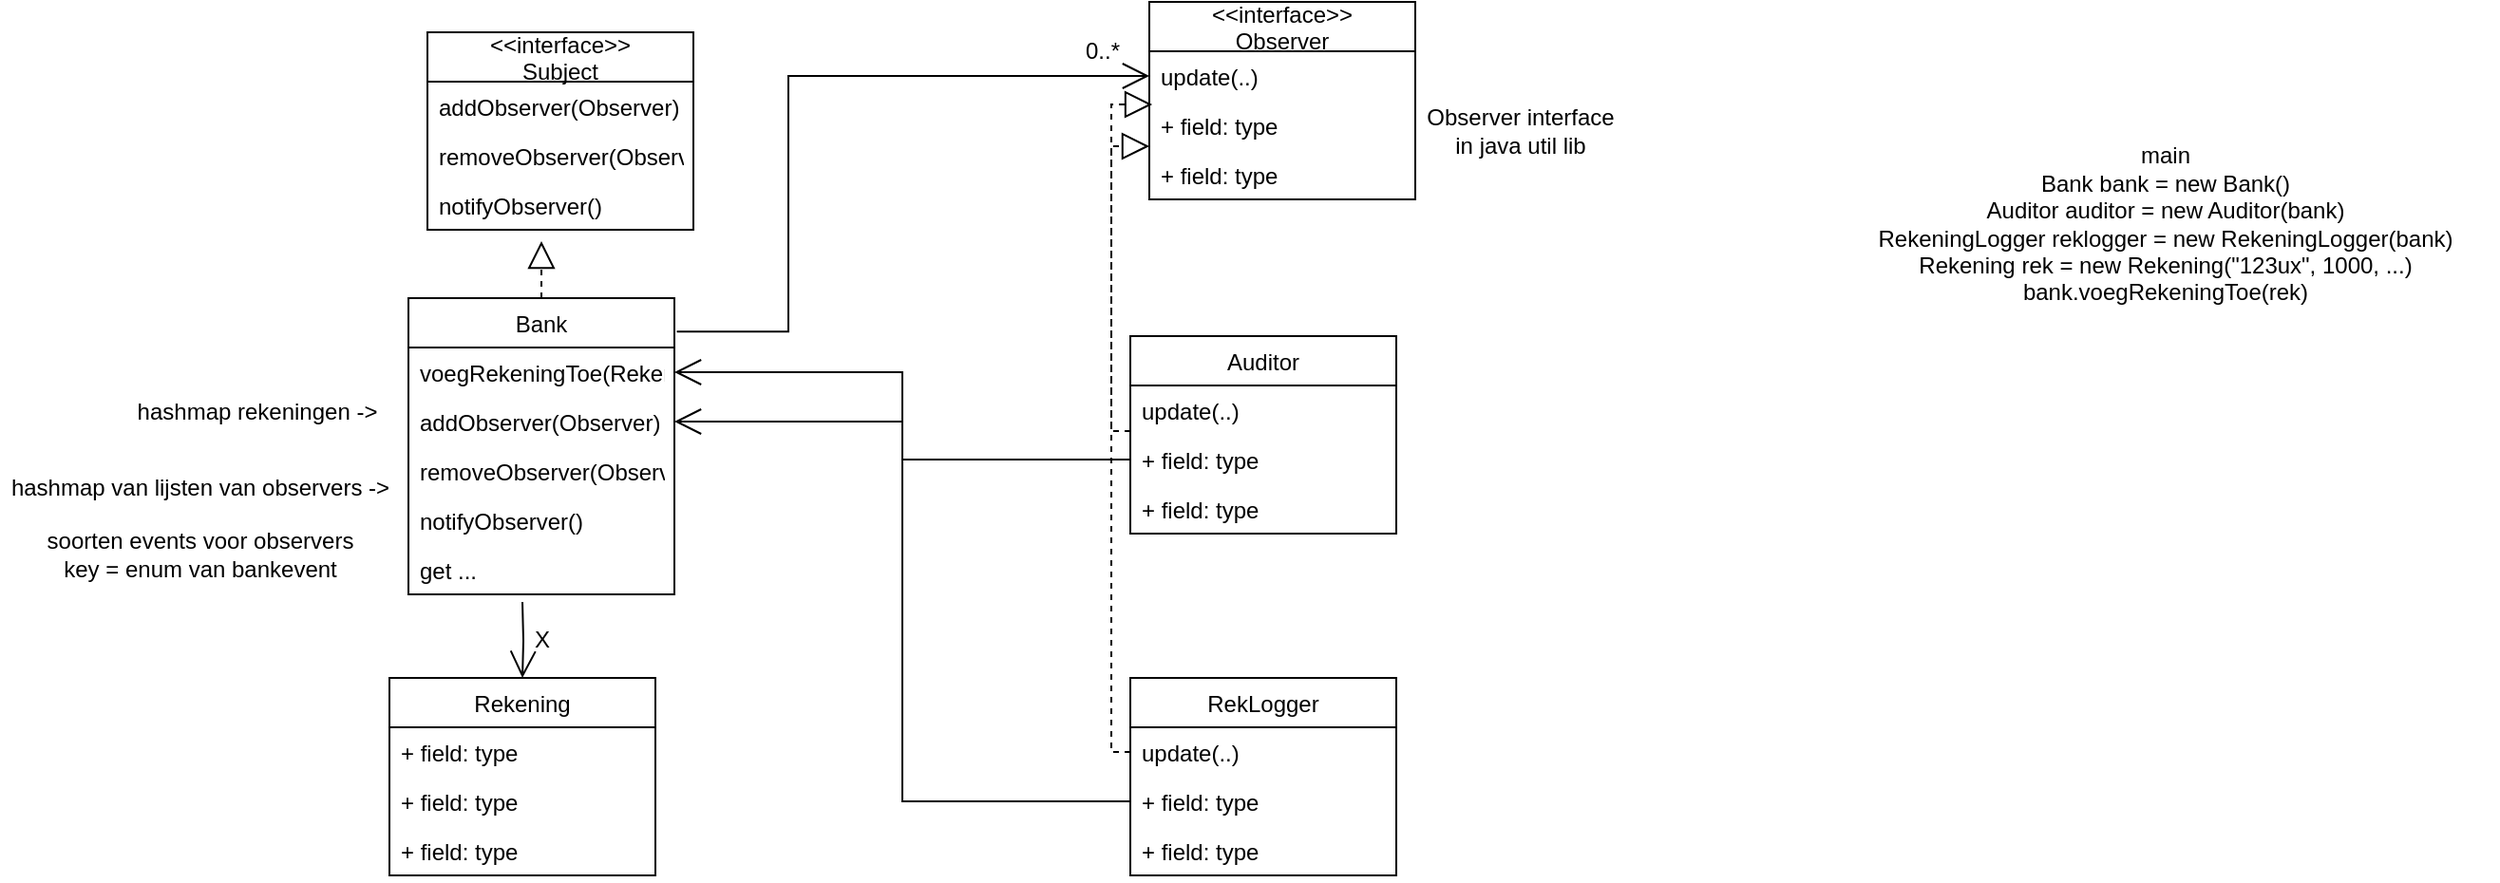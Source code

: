 <mxfile version="15.4.0" type="device"><diagram id="YRZbyV6RwwEpX32dtQY_" name="Pagina-1"><mxGraphModel dx="1595" dy="1621" grid="1" gridSize="10" guides="1" tooltips="1" connect="1" arrows="1" fold="1" page="1" pageScale="1" pageWidth="827" pageHeight="1169" math="0" shadow="0"><root><mxCell id="0"/><mxCell id="1" parent="0"/><mxCell id="OAS3_W6neznqdSTHe6TD-1" value="Bank" style="swimlane;fontStyle=0;childLayout=stackLayout;horizontal=1;startSize=26;fillColor=none;horizontalStack=0;resizeParent=1;resizeParentMax=0;resizeLast=0;collapsible=1;marginBottom=0;" vertex="1" parent="1"><mxGeometry x="170" y="140" width="140" height="156" as="geometry"/></mxCell><mxCell id="OAS3_W6neznqdSTHe6TD-3" value="voegRekeningToe(Rekening)" style="text;strokeColor=none;fillColor=none;align=left;verticalAlign=top;spacingLeft=4;spacingRight=4;overflow=hidden;rotatable=0;points=[[0,0.5],[1,0.5]];portConstraint=eastwest;" vertex="1" parent="OAS3_W6neznqdSTHe6TD-1"><mxGeometry y="26" width="140" height="26" as="geometry"/></mxCell><mxCell id="OAS3_W6neznqdSTHe6TD-4" value="addObserver(Observer)" style="text;strokeColor=none;fillColor=none;align=left;verticalAlign=top;spacingLeft=4;spacingRight=4;overflow=hidden;rotatable=0;points=[[0,0.5],[1,0.5]];portConstraint=eastwest;" vertex="1" parent="OAS3_W6neznqdSTHe6TD-1"><mxGeometry y="52" width="140" height="26" as="geometry"/></mxCell><mxCell id="OAS3_W6neznqdSTHe6TD-38" value="removeObserver(Observer)" style="text;strokeColor=none;fillColor=none;align=left;verticalAlign=top;spacingLeft=4;spacingRight=4;overflow=hidden;rotatable=0;points=[[0,0.5],[1,0.5]];portConstraint=eastwest;" vertex="1" parent="OAS3_W6neznqdSTHe6TD-1"><mxGeometry y="78" width="140" height="26" as="geometry"/></mxCell><mxCell id="OAS3_W6neznqdSTHe6TD-39" value="notifyObserver()" style="text;strokeColor=none;fillColor=none;align=left;verticalAlign=top;spacingLeft=4;spacingRight=4;overflow=hidden;rotatable=0;points=[[0,0.5],[1,0.5]];portConstraint=eastwest;" vertex="1" parent="OAS3_W6neznqdSTHe6TD-1"><mxGeometry y="104" width="140" height="26" as="geometry"/></mxCell><mxCell id="OAS3_W6neznqdSTHe6TD-40" value="get ..." style="text;strokeColor=none;fillColor=none;align=left;verticalAlign=top;spacingLeft=4;spacingRight=4;overflow=hidden;rotatable=0;points=[[0,0.5],[1,0.5]];portConstraint=eastwest;" vertex="1" parent="OAS3_W6neznqdSTHe6TD-1"><mxGeometry y="130" width="140" height="26" as="geometry"/></mxCell><mxCell id="OAS3_W6neznqdSTHe6TD-5" value="Auditor" style="swimlane;fontStyle=0;childLayout=stackLayout;horizontal=1;startSize=26;fillColor=none;horizontalStack=0;resizeParent=1;resizeParentMax=0;resizeLast=0;collapsible=1;marginBottom=0;" vertex="1" parent="1"><mxGeometry x="550" y="160" width="140" height="104" as="geometry"/></mxCell><mxCell id="OAS3_W6neznqdSTHe6TD-6" value="update(..)" style="text;strokeColor=none;fillColor=none;align=left;verticalAlign=top;spacingLeft=4;spacingRight=4;overflow=hidden;rotatable=0;points=[[0,0.5],[1,0.5]];portConstraint=eastwest;" vertex="1" parent="OAS3_W6neznqdSTHe6TD-5"><mxGeometry y="26" width="140" height="26" as="geometry"/></mxCell><mxCell id="OAS3_W6neznqdSTHe6TD-7" value="+ field: type" style="text;strokeColor=none;fillColor=none;align=left;verticalAlign=top;spacingLeft=4;spacingRight=4;overflow=hidden;rotatable=0;points=[[0,0.5],[1,0.5]];portConstraint=eastwest;" vertex="1" parent="OAS3_W6neznqdSTHe6TD-5"><mxGeometry y="52" width="140" height="26" as="geometry"/></mxCell><mxCell id="OAS3_W6neznqdSTHe6TD-8" value="+ field: type" style="text;strokeColor=none;fillColor=none;align=left;verticalAlign=top;spacingLeft=4;spacingRight=4;overflow=hidden;rotatable=0;points=[[0,0.5],[1,0.5]];portConstraint=eastwest;" vertex="1" parent="OAS3_W6neznqdSTHe6TD-5"><mxGeometry y="78" width="140" height="26" as="geometry"/></mxCell><mxCell id="OAS3_W6neznqdSTHe6TD-9" value="Rekening" style="swimlane;fontStyle=0;childLayout=stackLayout;horizontal=1;startSize=26;fillColor=none;horizontalStack=0;resizeParent=1;resizeParentMax=0;resizeLast=0;collapsible=1;marginBottom=0;" vertex="1" parent="1"><mxGeometry x="160" y="340" width="140" height="104" as="geometry"/></mxCell><mxCell id="OAS3_W6neznqdSTHe6TD-10" value="+ field: type" style="text;strokeColor=none;fillColor=none;align=left;verticalAlign=top;spacingLeft=4;spacingRight=4;overflow=hidden;rotatable=0;points=[[0,0.5],[1,0.5]];portConstraint=eastwest;" vertex="1" parent="OAS3_W6neznqdSTHe6TD-9"><mxGeometry y="26" width="140" height="26" as="geometry"/></mxCell><mxCell id="OAS3_W6neznqdSTHe6TD-11" value="+ field: type" style="text;strokeColor=none;fillColor=none;align=left;verticalAlign=top;spacingLeft=4;spacingRight=4;overflow=hidden;rotatable=0;points=[[0,0.5],[1,0.5]];portConstraint=eastwest;" vertex="1" parent="OAS3_W6neznqdSTHe6TD-9"><mxGeometry y="52" width="140" height="26" as="geometry"/></mxCell><mxCell id="OAS3_W6neznqdSTHe6TD-12" value="+ field: type" style="text;strokeColor=none;fillColor=none;align=left;verticalAlign=top;spacingLeft=4;spacingRight=4;overflow=hidden;rotatable=0;points=[[0,0.5],[1,0.5]];portConstraint=eastwest;" vertex="1" parent="OAS3_W6neznqdSTHe6TD-9"><mxGeometry y="78" width="140" height="26" as="geometry"/></mxCell><mxCell id="OAS3_W6neznqdSTHe6TD-13" value="RekLogger" style="swimlane;fontStyle=0;childLayout=stackLayout;horizontal=1;startSize=26;fillColor=none;horizontalStack=0;resizeParent=1;resizeParentMax=0;resizeLast=0;collapsible=1;marginBottom=0;" vertex="1" parent="1"><mxGeometry x="550" y="340" width="140" height="104" as="geometry"/></mxCell><mxCell id="OAS3_W6neznqdSTHe6TD-14" value="update(..)" style="text;strokeColor=none;fillColor=none;align=left;verticalAlign=top;spacingLeft=4;spacingRight=4;overflow=hidden;rotatable=0;points=[[0,0.5],[1,0.5]];portConstraint=eastwest;" vertex="1" parent="OAS3_W6neznqdSTHe6TD-13"><mxGeometry y="26" width="140" height="26" as="geometry"/></mxCell><mxCell id="OAS3_W6neznqdSTHe6TD-15" value="+ field: type" style="text;strokeColor=none;fillColor=none;align=left;verticalAlign=top;spacingLeft=4;spacingRight=4;overflow=hidden;rotatable=0;points=[[0,0.5],[1,0.5]];portConstraint=eastwest;" vertex="1" parent="OAS3_W6neznqdSTHe6TD-13"><mxGeometry y="52" width="140" height="26" as="geometry"/></mxCell><mxCell id="OAS3_W6neznqdSTHe6TD-16" value="+ field: type" style="text;strokeColor=none;fillColor=none;align=left;verticalAlign=top;spacingLeft=4;spacingRight=4;overflow=hidden;rotatable=0;points=[[0,0.5],[1,0.5]];portConstraint=eastwest;" vertex="1" parent="OAS3_W6neznqdSTHe6TD-13"><mxGeometry y="78" width="140" height="26" as="geometry"/></mxCell><mxCell id="OAS3_W6neznqdSTHe6TD-18" value="" style="endArrow=open;endFill=1;endSize=12;html=1;rounded=0;edgeStyle=orthogonalEdgeStyle;entryX=0.5;entryY=0;entryDx=0;entryDy=0;" edge="1" parent="1" target="OAS3_W6neznqdSTHe6TD-9"><mxGeometry width="160" relative="1" as="geometry"><mxPoint x="230" y="300" as="sourcePoint"/><mxPoint x="280" y="290" as="targetPoint"/></mxGeometry></mxCell><mxCell id="OAS3_W6neznqdSTHe6TD-20" value="hashmap rekeningen -&amp;gt;" style="text;html=1;align=center;verticalAlign=middle;resizable=0;points=[];autosize=1;strokeColor=none;fillColor=none;" vertex="1" parent="1"><mxGeometry x="20" y="190" width="140" height="20" as="geometry"/></mxCell><mxCell id="OAS3_W6neznqdSTHe6TD-21" value="X" style="text;html=1;align=center;verticalAlign=middle;resizable=0;points=[];autosize=1;strokeColor=none;fillColor=none;" vertex="1" parent="1"><mxGeometry x="230" y="310" width="20" height="20" as="geometry"/></mxCell><mxCell id="OAS3_W6neznqdSTHe6TD-22" value="&lt;&lt;interface&gt;&gt;&#10;Subject" style="swimlane;fontStyle=0;childLayout=stackLayout;horizontal=1;startSize=26;fillColor=none;horizontalStack=0;resizeParent=1;resizeParentMax=0;resizeLast=0;collapsible=1;marginBottom=0;" vertex="1" parent="1"><mxGeometry x="180" width="140" height="104" as="geometry"/></mxCell><mxCell id="OAS3_W6neznqdSTHe6TD-23" value="addObserver(Observer)" style="text;strokeColor=none;fillColor=none;align=left;verticalAlign=top;spacingLeft=4;spacingRight=4;overflow=hidden;rotatable=0;points=[[0,0.5],[1,0.5]];portConstraint=eastwest;" vertex="1" parent="OAS3_W6neznqdSTHe6TD-22"><mxGeometry y="26" width="140" height="26" as="geometry"/></mxCell><mxCell id="OAS3_W6neznqdSTHe6TD-24" value="removeObserver(Observer)" style="text;strokeColor=none;fillColor=none;align=left;verticalAlign=top;spacingLeft=4;spacingRight=4;overflow=hidden;rotatable=0;points=[[0,0.5],[1,0.5]];portConstraint=eastwest;" vertex="1" parent="OAS3_W6neznqdSTHe6TD-22"><mxGeometry y="52" width="140" height="26" as="geometry"/></mxCell><mxCell id="OAS3_W6neznqdSTHe6TD-25" value="notifyObserver()" style="text;strokeColor=none;fillColor=none;align=left;verticalAlign=top;spacingLeft=4;spacingRight=4;overflow=hidden;rotatable=0;points=[[0,0.5],[1,0.5]];portConstraint=eastwest;" vertex="1" parent="OAS3_W6neznqdSTHe6TD-22"><mxGeometry y="78" width="140" height="26" as="geometry"/></mxCell><mxCell id="OAS3_W6neznqdSTHe6TD-26" value="&lt;&lt;interface&gt;&gt;&#10;Observer" style="swimlane;fontStyle=0;childLayout=stackLayout;horizontal=1;startSize=26;fillColor=none;horizontalStack=0;resizeParent=1;resizeParentMax=0;resizeLast=0;collapsible=1;marginBottom=0;" vertex="1" parent="1"><mxGeometry x="560" y="-16" width="140" height="104" as="geometry"/></mxCell><mxCell id="OAS3_W6neznqdSTHe6TD-27" value="update(..)" style="text;strokeColor=none;fillColor=none;align=left;verticalAlign=top;spacingLeft=4;spacingRight=4;overflow=hidden;rotatable=0;points=[[0,0.5],[1,0.5]];portConstraint=eastwest;" vertex="1" parent="OAS3_W6neznqdSTHe6TD-26"><mxGeometry y="26" width="140" height="26" as="geometry"/></mxCell><mxCell id="OAS3_W6neznqdSTHe6TD-28" value="+ field: type" style="text;strokeColor=none;fillColor=none;align=left;verticalAlign=top;spacingLeft=4;spacingRight=4;overflow=hidden;rotatable=0;points=[[0,0.5],[1,0.5]];portConstraint=eastwest;" vertex="1" parent="OAS3_W6neznqdSTHe6TD-26"><mxGeometry y="52" width="140" height="26" as="geometry"/></mxCell><mxCell id="OAS3_W6neznqdSTHe6TD-29" value="+ field: type" style="text;strokeColor=none;fillColor=none;align=left;verticalAlign=top;spacingLeft=4;spacingRight=4;overflow=hidden;rotatable=0;points=[[0,0.5],[1,0.5]];portConstraint=eastwest;" vertex="1" parent="OAS3_W6neznqdSTHe6TD-26"><mxGeometry y="78" width="140" height="26" as="geometry"/></mxCell><mxCell id="OAS3_W6neznqdSTHe6TD-31" value="" style="endArrow=block;dashed=1;endFill=0;endSize=12;html=1;rounded=0;edgeStyle=orthogonalEdgeStyle;entryX=0.011;entryY=0.077;entryDx=0;entryDy=0;entryPerimeter=0;exitX=0;exitY=0.923;exitDx=0;exitDy=0;exitPerimeter=0;" edge="1" parent="1" source="OAS3_W6neznqdSTHe6TD-6" target="OAS3_W6neznqdSTHe6TD-28"><mxGeometry width="160" relative="1" as="geometry"><mxPoint x="430" y="150" as="sourcePoint"/><mxPoint x="590" y="150" as="targetPoint"/></mxGeometry></mxCell><mxCell id="OAS3_W6neznqdSTHe6TD-32" value="" style="endArrow=block;dashed=1;endFill=0;endSize=12;html=1;rounded=0;edgeStyle=orthogonalEdgeStyle;exitX=0;exitY=0.5;exitDx=0;exitDy=0;entryX=0;entryY=0.923;entryDx=0;entryDy=0;entryPerimeter=0;" edge="1" parent="1" source="OAS3_W6neznqdSTHe6TD-14" target="OAS3_W6neznqdSTHe6TD-28"><mxGeometry width="160" relative="1" as="geometry"><mxPoint x="430" y="220" as="sourcePoint"/><mxPoint x="590" y="220" as="targetPoint"/></mxGeometry></mxCell><mxCell id="OAS3_W6neznqdSTHe6TD-35" value="" style="endArrow=open;endFill=1;endSize=12;html=1;rounded=0;edgeStyle=orthogonalEdgeStyle;entryX=1;entryY=0.5;entryDx=0;entryDy=0;exitX=0;exitY=0.5;exitDx=0;exitDy=0;" edge="1" parent="1" source="OAS3_W6neznqdSTHe6TD-7" target="OAS3_W6neznqdSTHe6TD-3"><mxGeometry width="160" relative="1" as="geometry"><mxPoint x="410" y="270" as="sourcePoint"/><mxPoint x="550" y="230" as="targetPoint"/></mxGeometry></mxCell><mxCell id="OAS3_W6neznqdSTHe6TD-36" value="" style="endArrow=open;endFill=1;endSize=12;html=1;rounded=0;edgeStyle=orthogonalEdgeStyle;exitX=0;exitY=0.5;exitDx=0;exitDy=0;entryX=1;entryY=0.5;entryDx=0;entryDy=0;" edge="1" parent="1" source="OAS3_W6neznqdSTHe6TD-15" target="OAS3_W6neznqdSTHe6TD-4"><mxGeometry width="160" relative="1" as="geometry"><mxPoint x="350" y="310" as="sourcePoint"/><mxPoint x="510" y="310" as="targetPoint"/></mxGeometry></mxCell><mxCell id="OAS3_W6neznqdSTHe6TD-37" value="" style="endArrow=block;dashed=1;endFill=0;endSize=12;html=1;rounded=0;edgeStyle=orthogonalEdgeStyle;exitX=0.5;exitY=0;exitDx=0;exitDy=0;" edge="1" parent="1" source="OAS3_W6neznqdSTHe6TD-1"><mxGeometry width="160" relative="1" as="geometry"><mxPoint x="310" y="120" as="sourcePoint"/><mxPoint x="240" y="110" as="targetPoint"/></mxGeometry></mxCell><mxCell id="OAS3_W6neznqdSTHe6TD-41" value="" style="endArrow=open;endFill=1;endSize=12;html=1;rounded=0;edgeStyle=orthogonalEdgeStyle;exitX=1.009;exitY=0.113;exitDx=0;exitDy=0;exitPerimeter=0;entryX=0;entryY=0.5;entryDx=0;entryDy=0;" edge="1" parent="1" source="OAS3_W6neznqdSTHe6TD-1" target="OAS3_W6neznqdSTHe6TD-27"><mxGeometry width="160" relative="1" as="geometry"><mxPoint x="370" y="80" as="sourcePoint"/><mxPoint x="530" y="80" as="targetPoint"/><Array as="points"><mxPoint x="370" y="158"/><mxPoint x="370" y="23"/></Array></mxGeometry></mxCell><mxCell id="OAS3_W6neznqdSTHe6TD-42" value="0..*" style="text;html=1;align=center;verticalAlign=middle;resizable=0;points=[];autosize=1;strokeColor=none;fillColor=none;" vertex="1" parent="1"><mxGeometry x="520" width="30" height="20" as="geometry"/></mxCell><mxCell id="OAS3_W6neznqdSTHe6TD-43" value="Observer interface&lt;br&gt;in java util lib" style="text;html=1;align=center;verticalAlign=middle;resizable=0;points=[];autosize=1;strokeColor=none;fillColor=none;" vertex="1" parent="1"><mxGeometry x="700" y="37" width="110" height="30" as="geometry"/></mxCell><mxCell id="OAS3_W6neznqdSTHe6TD-44" value="main&lt;br&gt;Bank bank = new Bank()&lt;br&gt;Auditor auditor = new Auditor(bank)&lt;br&gt;RekeningLogger reklogger = new RekeningLogger(bank)&lt;br&gt;Rekening rek = new Rekening(&quot;123ux&quot;, 1000, ...)&lt;br&gt;bank.voegRekeningToe(rek)" style="text;html=1;strokeColor=none;fillColor=none;align=center;verticalAlign=middle;whiteSpace=wrap;rounded=0;" vertex="1" parent="1"><mxGeometry x="920" y="21" width="350" height="159" as="geometry"/></mxCell><mxCell id="OAS3_W6neznqdSTHe6TD-45" value="hashmap van lijsten van observers -&amp;gt;" style="text;html=1;align=center;verticalAlign=middle;resizable=0;points=[];autosize=1;strokeColor=none;fillColor=none;" vertex="1" parent="1"><mxGeometry x="-45" y="230" width="210" height="20" as="geometry"/></mxCell><mxCell id="OAS3_W6neznqdSTHe6TD-46" value="soorten events voor observers&lt;br&gt;key = enum van bankevent" style="text;html=1;align=center;verticalAlign=middle;resizable=0;points=[];autosize=1;strokeColor=none;fillColor=none;" vertex="1" parent="1"><mxGeometry x="-30" y="260" width="180" height="30" as="geometry"/></mxCell></root></mxGraphModel></diagram></mxfile>